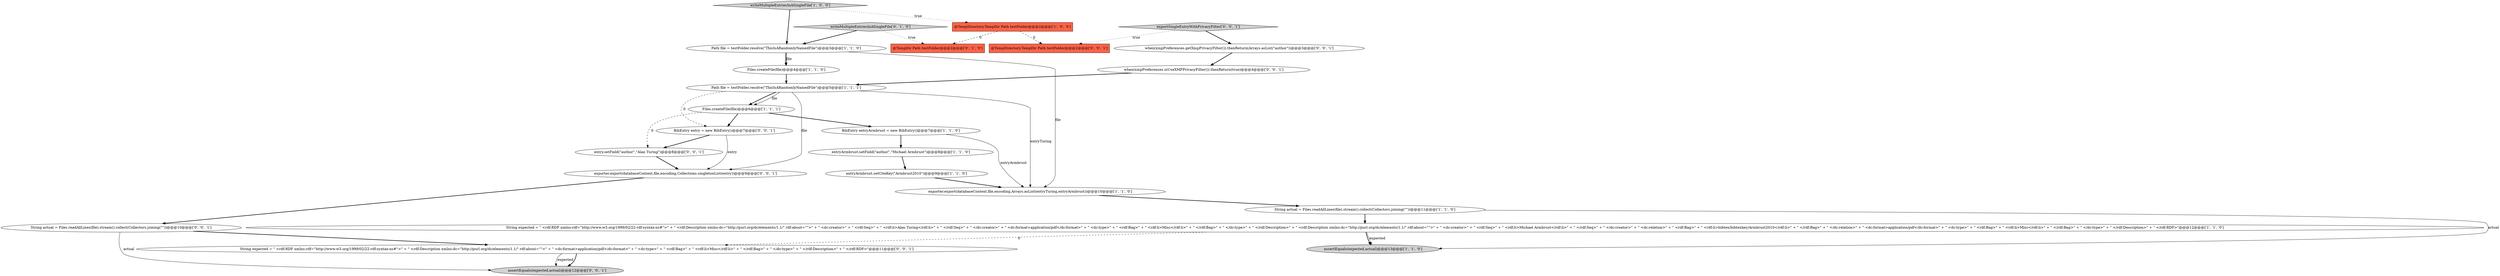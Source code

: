 digraph {
9 [style = filled, label = "String expected = \" <rdf:RDF xmlns:rdf=\"http://www.w3.org/1999/02/22-rdf-syntax-ns#\">\" + \" <rdf:Description xmlns:dc=\"http://purl.org/dc/elements/1.1/\" rdf:about=\"\">\" + \" <dc:creator>\" + \" <rdf:Seq>\" + \" <rdf:li>Alan Turing</rdf:li>\" + \" </rdf:Seq>\" + \" </dc:creator>\" + \" <dc:format>application/pdf</dc:format>\" + \" <dc:type>\" + \" <rdf:Bag>\" + \" <rdf:li>Misc</rdf:li>\" + \" </rdf:Bag>\" + \" </dc:type>\" + \" </rdf:Description>\" + \" <rdf:Description xmlns:dc=\"http://purl.org/dc/elements/1.1/\" rdf:about=\"\">\" + \" <dc:creator>\" + \" <rdf:Seq>\" + \" <rdf:li>Michael Armbrust</rdf:li>\" + \" </rdf:Seq>\" + \" </dc:creator>\" + \" <dc:relation>\" + \" <rdf:Bag>\" + \" <rdf:li>bibtex/bibtexkey/Armbrust2010</rdf:li>\" + \" </rdf:Bag>\" + \" </dc:relation>\" + \" <dc:format>application/pdf</dc:format>\" + \" <dc:type>\" + \" <rdf:Bag>\" + \" <rdf:li>Misc</rdf:li>\" + \" </rdf:Bag>\" + \" </dc:type>\" + \" </rdf:Description>\" + \" </rdf:RDF>\"@@@12@@@['1', '1', '0']", fillcolor = white, shape = ellipse image = "AAA0AAABBB1BBB"];
0 [style = filled, label = "String actual = Files.readAllLines(file).stream().collect(Collectors.joining(\"\"))@@@11@@@['1', '1', '0']", fillcolor = white, shape = ellipse image = "AAA0AAABBB1BBB"];
21 [style = filled, label = "@TempDirectory.TempDir Path testFolder@@@2@@@['0', '0', '1']", fillcolor = tomato, shape = box image = "AAA0AAABBB3BBB"];
2 [style = filled, label = "Path file = testFolder.resolve(\"ThisIsARandomlyNamedFile\")@@@3@@@['1', '1', '0']", fillcolor = white, shape = ellipse image = "AAA0AAABBB1BBB"];
3 [style = filled, label = "BibEntry entryArmbrust = new BibEntry()@@@7@@@['1', '1', '0']", fillcolor = white, shape = ellipse image = "AAA0AAABBB1BBB"];
23 [style = filled, label = "assertEquals(expected,actual)@@@12@@@['0', '0', '1']", fillcolor = lightgray, shape = ellipse image = "AAA0AAABBB3BBB"];
4 [style = filled, label = "Path file = testFolder.resolve(\"ThisIsARandomlyNamedFile\")@@@5@@@['1', '1', '1']", fillcolor = white, shape = ellipse image = "AAA0AAABBB1BBB"];
14 [style = filled, label = "writeMultipleEntriesInASingleFile['0', '1', '0']", fillcolor = lightgray, shape = diamond image = "AAA0AAABBB2BBB"];
15 [style = filled, label = "BibEntry entry = new BibEntry()@@@7@@@['0', '0', '1']", fillcolor = white, shape = ellipse image = "AAA0AAABBB3BBB"];
13 [style = filled, label = "@TempDir Path testFolder@@@2@@@['0', '1', '0']", fillcolor = tomato, shape = box image = "AAA1AAABBB2BBB"];
6 [style = filled, label = "Files.createFile(file)@@@6@@@['1', '1', '1']", fillcolor = white, shape = ellipse image = "AAA0AAABBB1BBB"];
20 [style = filled, label = "entry.setField(\"author\",\"Alan Turing\")@@@8@@@['0', '0', '1']", fillcolor = white, shape = ellipse image = "AAA0AAABBB3BBB"];
7 [style = filled, label = "entryArmbrust.setField(\"author\",\"Michael Armbrust\")@@@8@@@['1', '1', '0']", fillcolor = white, shape = ellipse image = "AAA0AAABBB1BBB"];
1 [style = filled, label = "writeMultipleEntriesInASingleFile['1', '0', '0']", fillcolor = lightgray, shape = diamond image = "AAA0AAABBB1BBB"];
24 [style = filled, label = "String expected = \" <rdf:RDF xmlns:rdf=\"http://www.w3.org/1999/02/22-rdf-syntax-ns#\">\" + \" <rdf:Description xmlns:dc=\"http://purl.org/dc/elements/1.1/\" rdf:about=\"\">\" + \" <dc:format>application/pdf</dc:format>\" + \" <dc:type>\" + \" <rdf:Bag>\" + \" <rdf:li>Misc</rdf:li>\" + \" </rdf:Bag>\" + \" </dc:type>\" + \" </rdf:Description>\" + \" </rdf:RDF>\"@@@11@@@['0', '0', '1']", fillcolor = white, shape = ellipse image = "AAA0AAABBB3BBB"];
8 [style = filled, label = "exporter.export(databaseContext,file,encoding,Arrays.asList(entryTuring,entryArmbrust))@@@10@@@['1', '1', '0']", fillcolor = white, shape = ellipse image = "AAA0AAABBB1BBB"];
22 [style = filled, label = "exportSingleEntryWithPrivacyFilter['0', '0', '1']", fillcolor = lightgray, shape = diamond image = "AAA0AAABBB3BBB"];
18 [style = filled, label = "String actual = Files.readAllLines(file).stream().collect(Collectors.joining(\"\"))@@@10@@@['0', '0', '1']", fillcolor = white, shape = ellipse image = "AAA0AAABBB3BBB"];
5 [style = filled, label = "entryArmbrust.setCiteKey(\"Armbrust2010\")@@@9@@@['1', '1', '0']", fillcolor = white, shape = ellipse image = "AAA0AAABBB1BBB"];
16 [style = filled, label = "exporter.export(databaseContext,file,encoding,Collections.singletonList(entry))@@@9@@@['0', '0', '1']", fillcolor = white, shape = ellipse image = "AAA0AAABBB3BBB"];
12 [style = filled, label = "@TempDirectory.TempDir Path testFolder@@@2@@@['1', '0', '0']", fillcolor = tomato, shape = box image = "AAA1AAABBB1BBB"];
17 [style = filled, label = "when(xmpPreferences.isUseXMPPrivacyFilter()).thenReturn(true)@@@4@@@['0', '0', '1']", fillcolor = white, shape = ellipse image = "AAA0AAABBB3BBB"];
19 [style = filled, label = "when(xmpPreferences.getXmpPrivacyFilter()).thenReturn(Arrays.asList(\"author\"))@@@3@@@['0', '0', '1']", fillcolor = white, shape = ellipse image = "AAA0AAABBB3BBB"];
11 [style = filled, label = "assertEquals(expected,actual)@@@13@@@['1', '1', '0']", fillcolor = lightgray, shape = ellipse image = "AAA0AAABBB1BBB"];
10 [style = filled, label = "Files.createFile(file)@@@4@@@['1', '1', '0']", fillcolor = white, shape = ellipse image = "AAA0AAABBB1BBB"];
22->21 [style = dotted, label="true"];
6->3 [style = bold, label=""];
5->8 [style = bold, label=""];
0->9 [style = bold, label=""];
18->24 [style = bold, label=""];
16->18 [style = bold, label=""];
9->11 [style = bold, label=""];
22->19 [style = bold, label=""];
4->16 [style = solid, label="file"];
4->6 [style = bold, label=""];
6->20 [style = dashed, label="0"];
15->16 [style = solid, label="entry"];
9->24 [style = dashed, label="0"];
4->6 [style = solid, label="file"];
9->11 [style = solid, label="expected"];
0->11 [style = solid, label="actual"];
3->8 [style = solid, label="entryArmbrust"];
19->17 [style = bold, label=""];
2->10 [style = bold, label=""];
12->21 [style = dashed, label="0"];
14->13 [style = dotted, label="true"];
6->15 [style = bold, label=""];
8->0 [style = bold, label=""];
18->23 [style = solid, label="actual"];
7->5 [style = bold, label=""];
20->16 [style = bold, label=""];
24->23 [style = solid, label="expected"];
3->7 [style = bold, label=""];
4->8 [style = solid, label="entryTuring"];
15->20 [style = bold, label=""];
4->15 [style = dashed, label="0"];
1->12 [style = dotted, label="true"];
10->4 [style = bold, label=""];
2->10 [style = solid, label="file"];
1->2 [style = bold, label=""];
14->2 [style = bold, label=""];
12->13 [style = dashed, label="0"];
2->8 [style = solid, label="file"];
17->4 [style = bold, label=""];
24->23 [style = bold, label=""];
}
